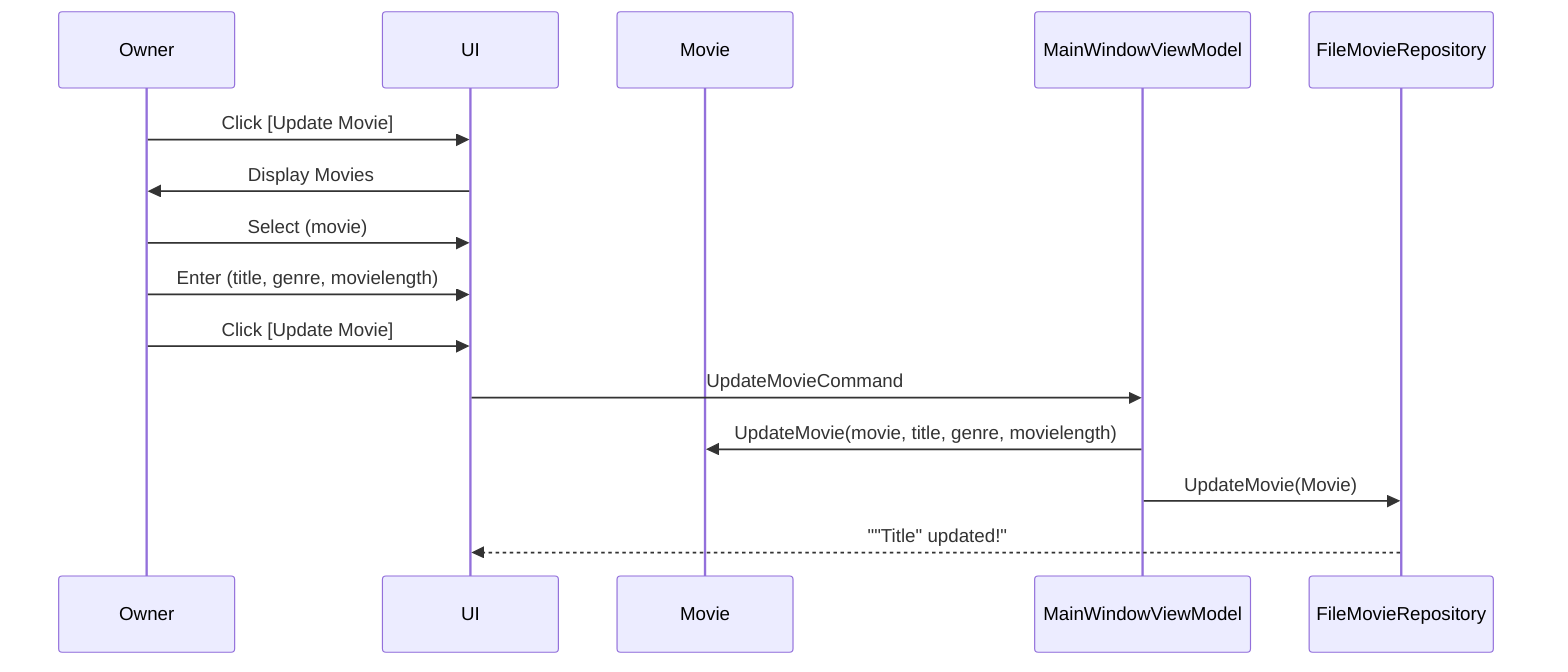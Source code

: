 ﻿sequenceDiagram 
participant Owner
participant UI
participant Movie
participant MainWindowViewModel
participant FileMovieRepository

Owner ->> UI : Click [Update Movie]
UI ->> Owner : Display Movies
Owner ->> UI : Select (movie)
Owner ->> UI : Enter (title, genre, movielength)
Owner ->> UI : Click [Update Movie]
UI ->> MainWindowViewModel: UpdateMovieCommand
MainWindowViewModel ->> Movie: UpdateMovie(movie, title, genre, movielength)
MainWindowViewModel ->> FileMovieRepository: UpdateMovie(Movie)
FileMovieRepository -->> UI: ""Title" updated!"